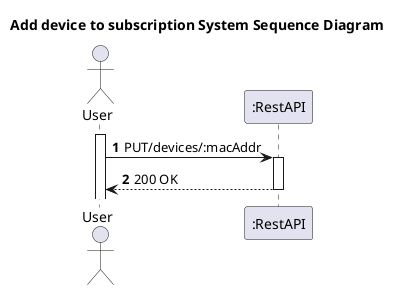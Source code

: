 @startuml
'https://plantuml.com/sequence-diagram

title Add device to subscription System Sequence Diagram

autoactivate on
autonumber

actor "User" as User
participant ":RestAPI" as System

activate User

User -> System: PUT/devices/:macAddr
System --> User: 200 OK

@enduml